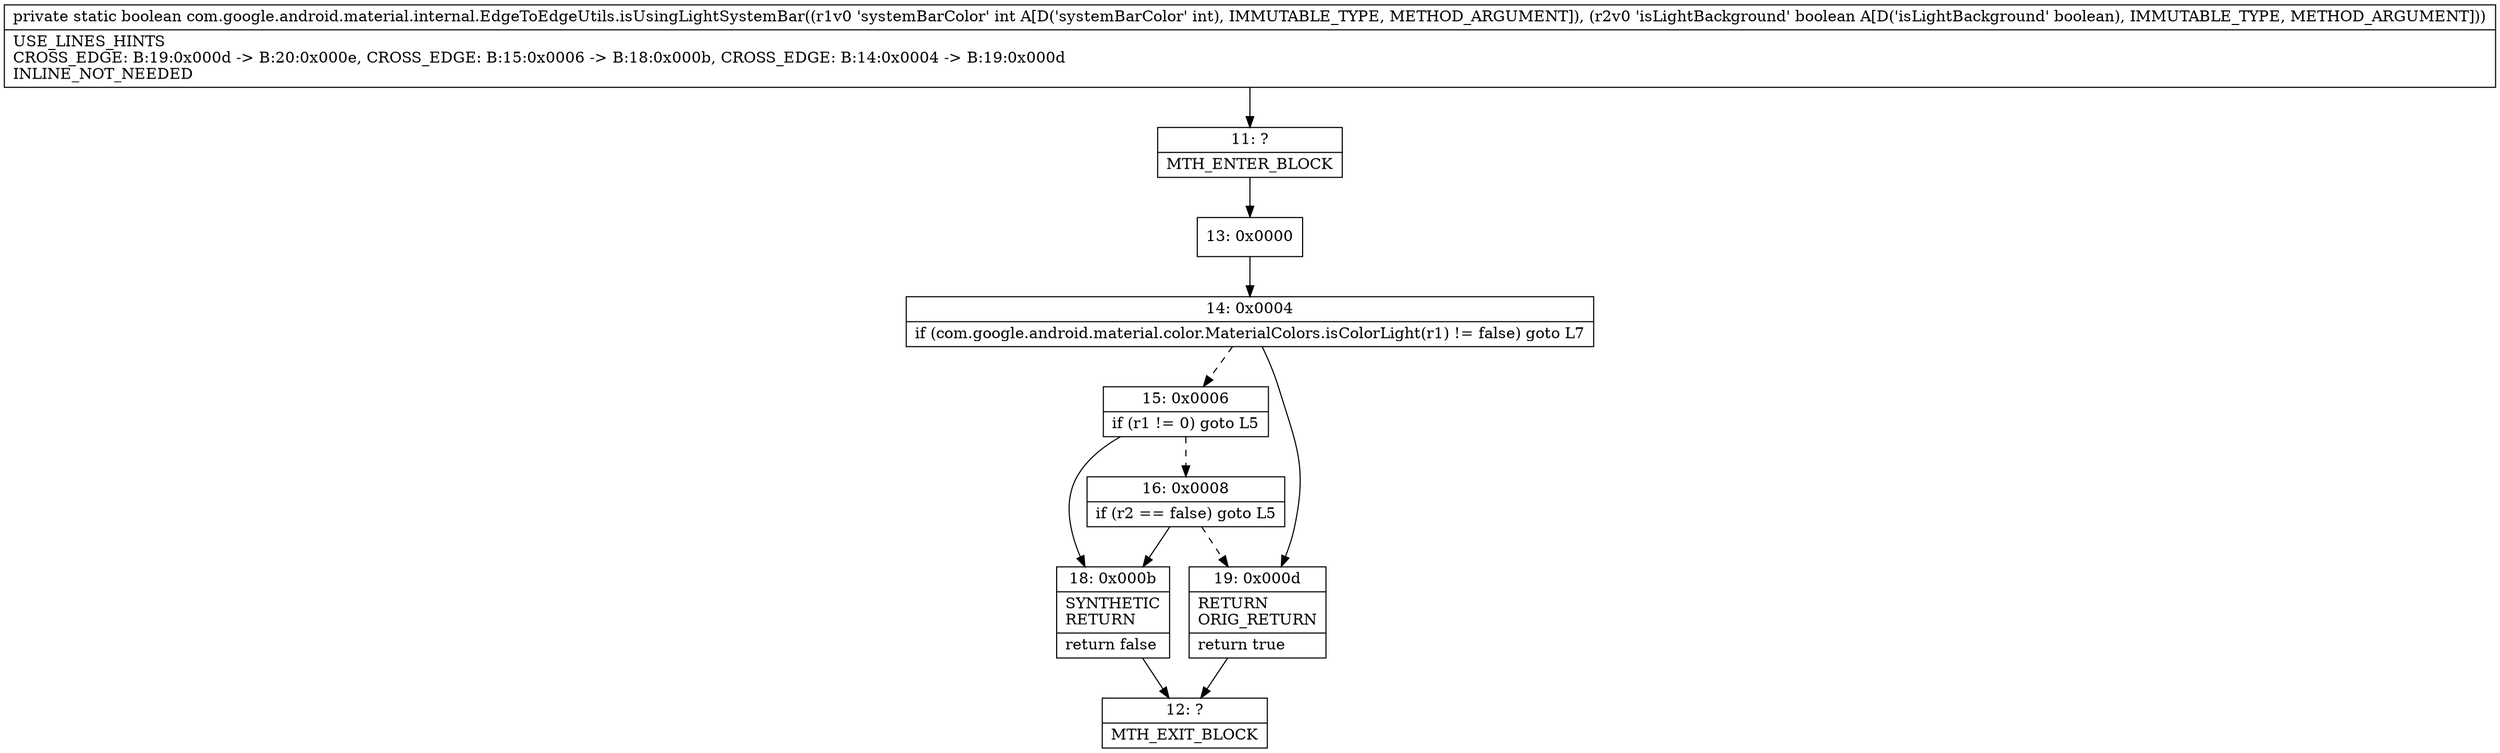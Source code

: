 digraph "CFG forcom.google.android.material.internal.EdgeToEdgeUtils.isUsingLightSystemBar(IZ)Z" {
Node_11 [shape=record,label="{11\:\ ?|MTH_ENTER_BLOCK\l}"];
Node_13 [shape=record,label="{13\:\ 0x0000}"];
Node_14 [shape=record,label="{14\:\ 0x0004|if (com.google.android.material.color.MaterialColors.isColorLight(r1) != false) goto L7\l}"];
Node_15 [shape=record,label="{15\:\ 0x0006|if (r1 != 0) goto L5\l}"];
Node_16 [shape=record,label="{16\:\ 0x0008|if (r2 == false) goto L5\l}"];
Node_18 [shape=record,label="{18\:\ 0x000b|SYNTHETIC\lRETURN\l|return false\l}"];
Node_12 [shape=record,label="{12\:\ ?|MTH_EXIT_BLOCK\l}"];
Node_19 [shape=record,label="{19\:\ 0x000d|RETURN\lORIG_RETURN\l|return true\l}"];
MethodNode[shape=record,label="{private static boolean com.google.android.material.internal.EdgeToEdgeUtils.isUsingLightSystemBar((r1v0 'systemBarColor' int A[D('systemBarColor' int), IMMUTABLE_TYPE, METHOD_ARGUMENT]), (r2v0 'isLightBackground' boolean A[D('isLightBackground' boolean), IMMUTABLE_TYPE, METHOD_ARGUMENT]))  | USE_LINES_HINTS\lCROSS_EDGE: B:19:0x000d \-\> B:20:0x000e, CROSS_EDGE: B:15:0x0006 \-\> B:18:0x000b, CROSS_EDGE: B:14:0x0004 \-\> B:19:0x000d\lINLINE_NOT_NEEDED\l}"];
MethodNode -> Node_11;Node_11 -> Node_13;
Node_13 -> Node_14;
Node_14 -> Node_15[style=dashed];
Node_14 -> Node_19;
Node_15 -> Node_16[style=dashed];
Node_15 -> Node_18;
Node_16 -> Node_18;
Node_16 -> Node_19[style=dashed];
Node_18 -> Node_12;
Node_19 -> Node_12;
}

